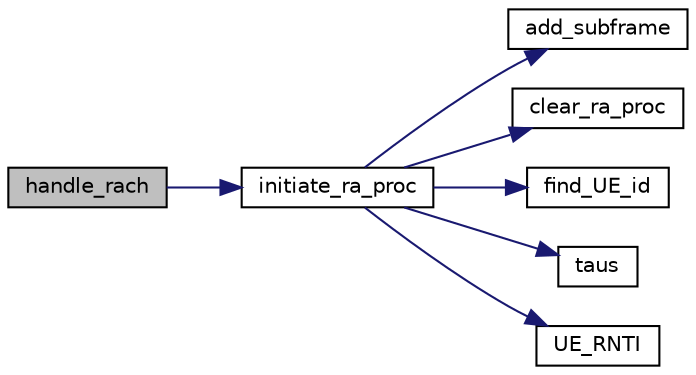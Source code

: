 digraph "handle_rach"
{
 // LATEX_PDF_SIZE
  edge [fontname="Helvetica",fontsize="10",labelfontname="Helvetica",labelfontsize="10"];
  node [fontname="Helvetica",fontsize="10",shape=record];
  rankdir="LR";
  Node1 [label="handle_rach",height=0.2,width=0.4,color="black", fillcolor="grey75", style="filled", fontcolor="black",tooltip=" "];
  Node1 -> Node2 [color="midnightblue",fontsize="10",style="solid",fontname="Helvetica"];
  Node2 [label="initiate_ra_proc",height=0.2,width=0.4,color="black", fillcolor="white", style="filled",URL="$group____mac.html#ga25220d4bf20321a8f3f6160bf157de4d",tooltip=" "];
  Node2 -> Node3 [color="midnightblue",fontsize="10",style="solid",fontname="Helvetica"];
  Node3 [label="add_subframe",height=0.2,width=0.4,color="black", fillcolor="white", style="filled",URL="$eNB__scheduler__RA_8c.html#a309a9f944d0482f6ac7bbf52c3cca4b5",tooltip=" "];
  Node2 -> Node4 [color="midnightblue",fontsize="10",style="solid",fontname="Helvetica"];
  Node4 [label="clear_ra_proc",height=0.2,width=0.4,color="black", fillcolor="white", style="filled",URL="$group____mac.html#gae8fdf65278b460ef5acb07b3355c7508",tooltip=" "];
  Node2 -> Node5 [color="midnightblue",fontsize="10",style="solid",fontname="Helvetica"];
  Node5 [label="find_UE_id",height=0.2,width=0.4,color="black", fillcolor="white", style="filled",URL="$group____mac.html#ga35a30760cd6df3d2fcadef04c55d66ea",tooltip=" "];
  Node2 -> Node6 [color="midnightblue",fontsize="10",style="solid",fontname="Helvetica"];
  Node6 [label="taus",height=0.2,width=0.4,color="black", fillcolor="white", style="filled",URL="$oml_8h.html#a362f00415eaebca7255f9c4d08bd9fd6",tooltip="compute random number"];
  Node2 -> Node7 [color="midnightblue",fontsize="10",style="solid",fontname="Helvetica"];
  Node7 [label="UE_RNTI",height=0.2,width=0.4,color="black", fillcolor="white", style="filled",URL="$group____mac.html#gab1357b72b8008581c108de6f662a3ca8",tooltip=" "];
}
